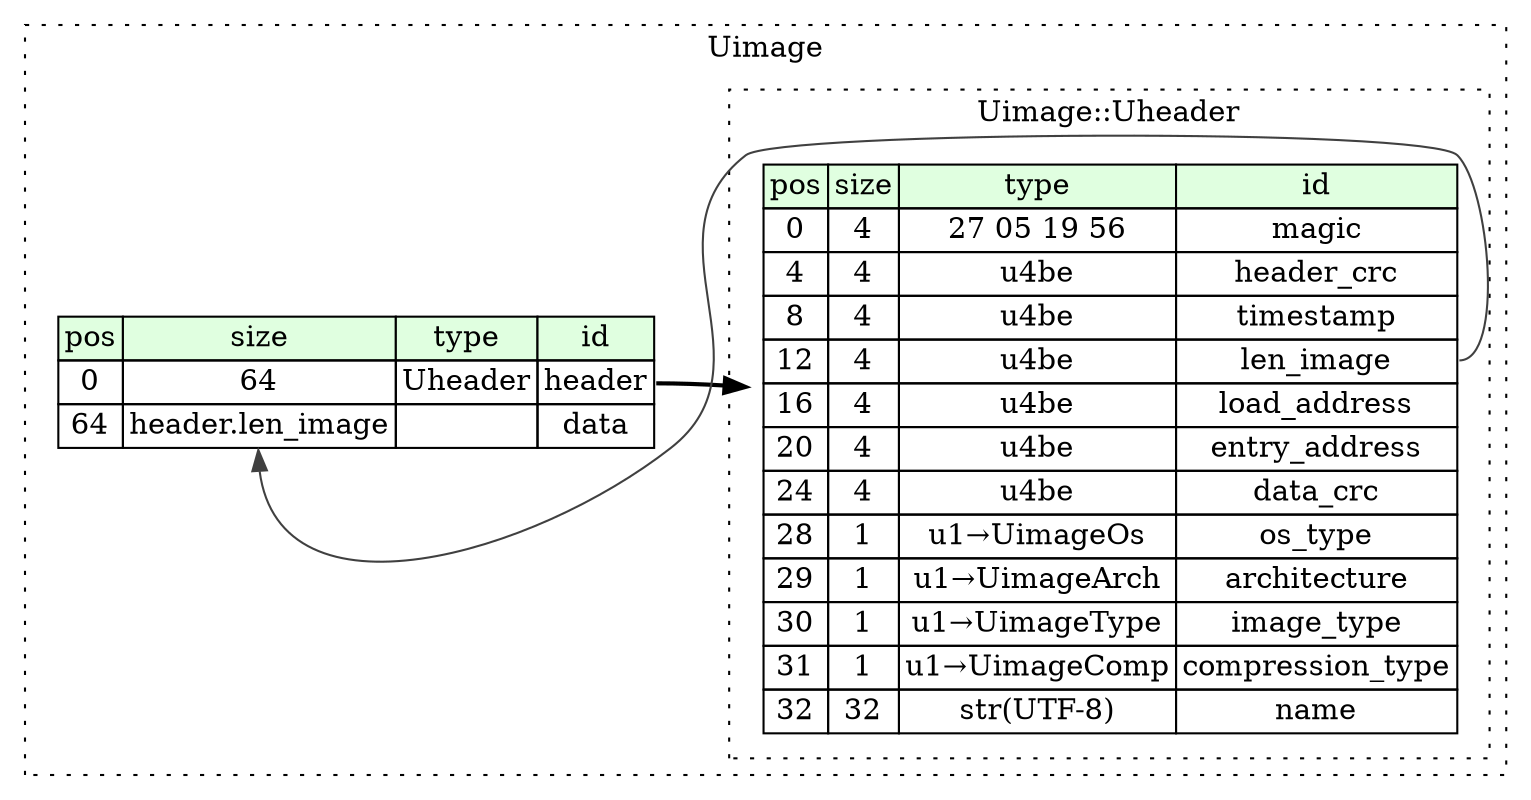 digraph {
	rankdir=LR;
	node [shape=plaintext];
	subgraph cluster__uimage {
		label="Uimage";
		graph[style=dotted];

		uimage__seq [label=<<TABLE BORDER="0" CELLBORDER="1" CELLSPACING="0">
			<TR><TD BGCOLOR="#E0FFE0">pos</TD><TD BGCOLOR="#E0FFE0">size</TD><TD BGCOLOR="#E0FFE0">type</TD><TD BGCOLOR="#E0FFE0">id</TD></TR>
			<TR><TD PORT="header_pos">0</TD><TD PORT="header_size">64</TD><TD>Uheader</TD><TD PORT="header_type">header</TD></TR>
			<TR><TD PORT="data_pos">64</TD><TD PORT="data_size">header.len_image</TD><TD></TD><TD PORT="data_type">data</TD></TR>
		</TABLE>>];
		subgraph cluster__uheader {
			label="Uimage::Uheader";
			graph[style=dotted];

			uheader__seq [label=<<TABLE BORDER="0" CELLBORDER="1" CELLSPACING="0">
				<TR><TD BGCOLOR="#E0FFE0">pos</TD><TD BGCOLOR="#E0FFE0">size</TD><TD BGCOLOR="#E0FFE0">type</TD><TD BGCOLOR="#E0FFE0">id</TD></TR>
				<TR><TD PORT="magic_pos">0</TD><TD PORT="magic_size">4</TD><TD>27 05 19 56</TD><TD PORT="magic_type">magic</TD></TR>
				<TR><TD PORT="header_crc_pos">4</TD><TD PORT="header_crc_size">4</TD><TD>u4be</TD><TD PORT="header_crc_type">header_crc</TD></TR>
				<TR><TD PORT="timestamp_pos">8</TD><TD PORT="timestamp_size">4</TD><TD>u4be</TD><TD PORT="timestamp_type">timestamp</TD></TR>
				<TR><TD PORT="len_image_pos">12</TD><TD PORT="len_image_size">4</TD><TD>u4be</TD><TD PORT="len_image_type">len_image</TD></TR>
				<TR><TD PORT="load_address_pos">16</TD><TD PORT="load_address_size">4</TD><TD>u4be</TD><TD PORT="load_address_type">load_address</TD></TR>
				<TR><TD PORT="entry_address_pos">20</TD><TD PORT="entry_address_size">4</TD><TD>u4be</TD><TD PORT="entry_address_type">entry_address</TD></TR>
				<TR><TD PORT="data_crc_pos">24</TD><TD PORT="data_crc_size">4</TD><TD>u4be</TD><TD PORT="data_crc_type">data_crc</TD></TR>
				<TR><TD PORT="os_type_pos">28</TD><TD PORT="os_type_size">1</TD><TD>u1→UimageOs</TD><TD PORT="os_type_type">os_type</TD></TR>
				<TR><TD PORT="architecture_pos">29</TD><TD PORT="architecture_size">1</TD><TD>u1→UimageArch</TD><TD PORT="architecture_type">architecture</TD></TR>
				<TR><TD PORT="image_type_pos">30</TD><TD PORT="image_type_size">1</TD><TD>u1→UimageType</TD><TD PORT="image_type_type">image_type</TD></TR>
				<TR><TD PORT="compression_type_pos">31</TD><TD PORT="compression_type_size">1</TD><TD>u1→UimageComp</TD><TD PORT="compression_type_type">compression_type</TD></TR>
				<TR><TD PORT="name_pos">32</TD><TD PORT="name_size">32</TD><TD>str(UTF-8)</TD><TD PORT="name_type">name</TD></TR>
			</TABLE>>];
		}
	}
	uimage__seq:header_type -> uheader__seq [style=bold];
	uheader__seq:len_image_type -> uimage__seq:data_size [color="#404040"];
}
